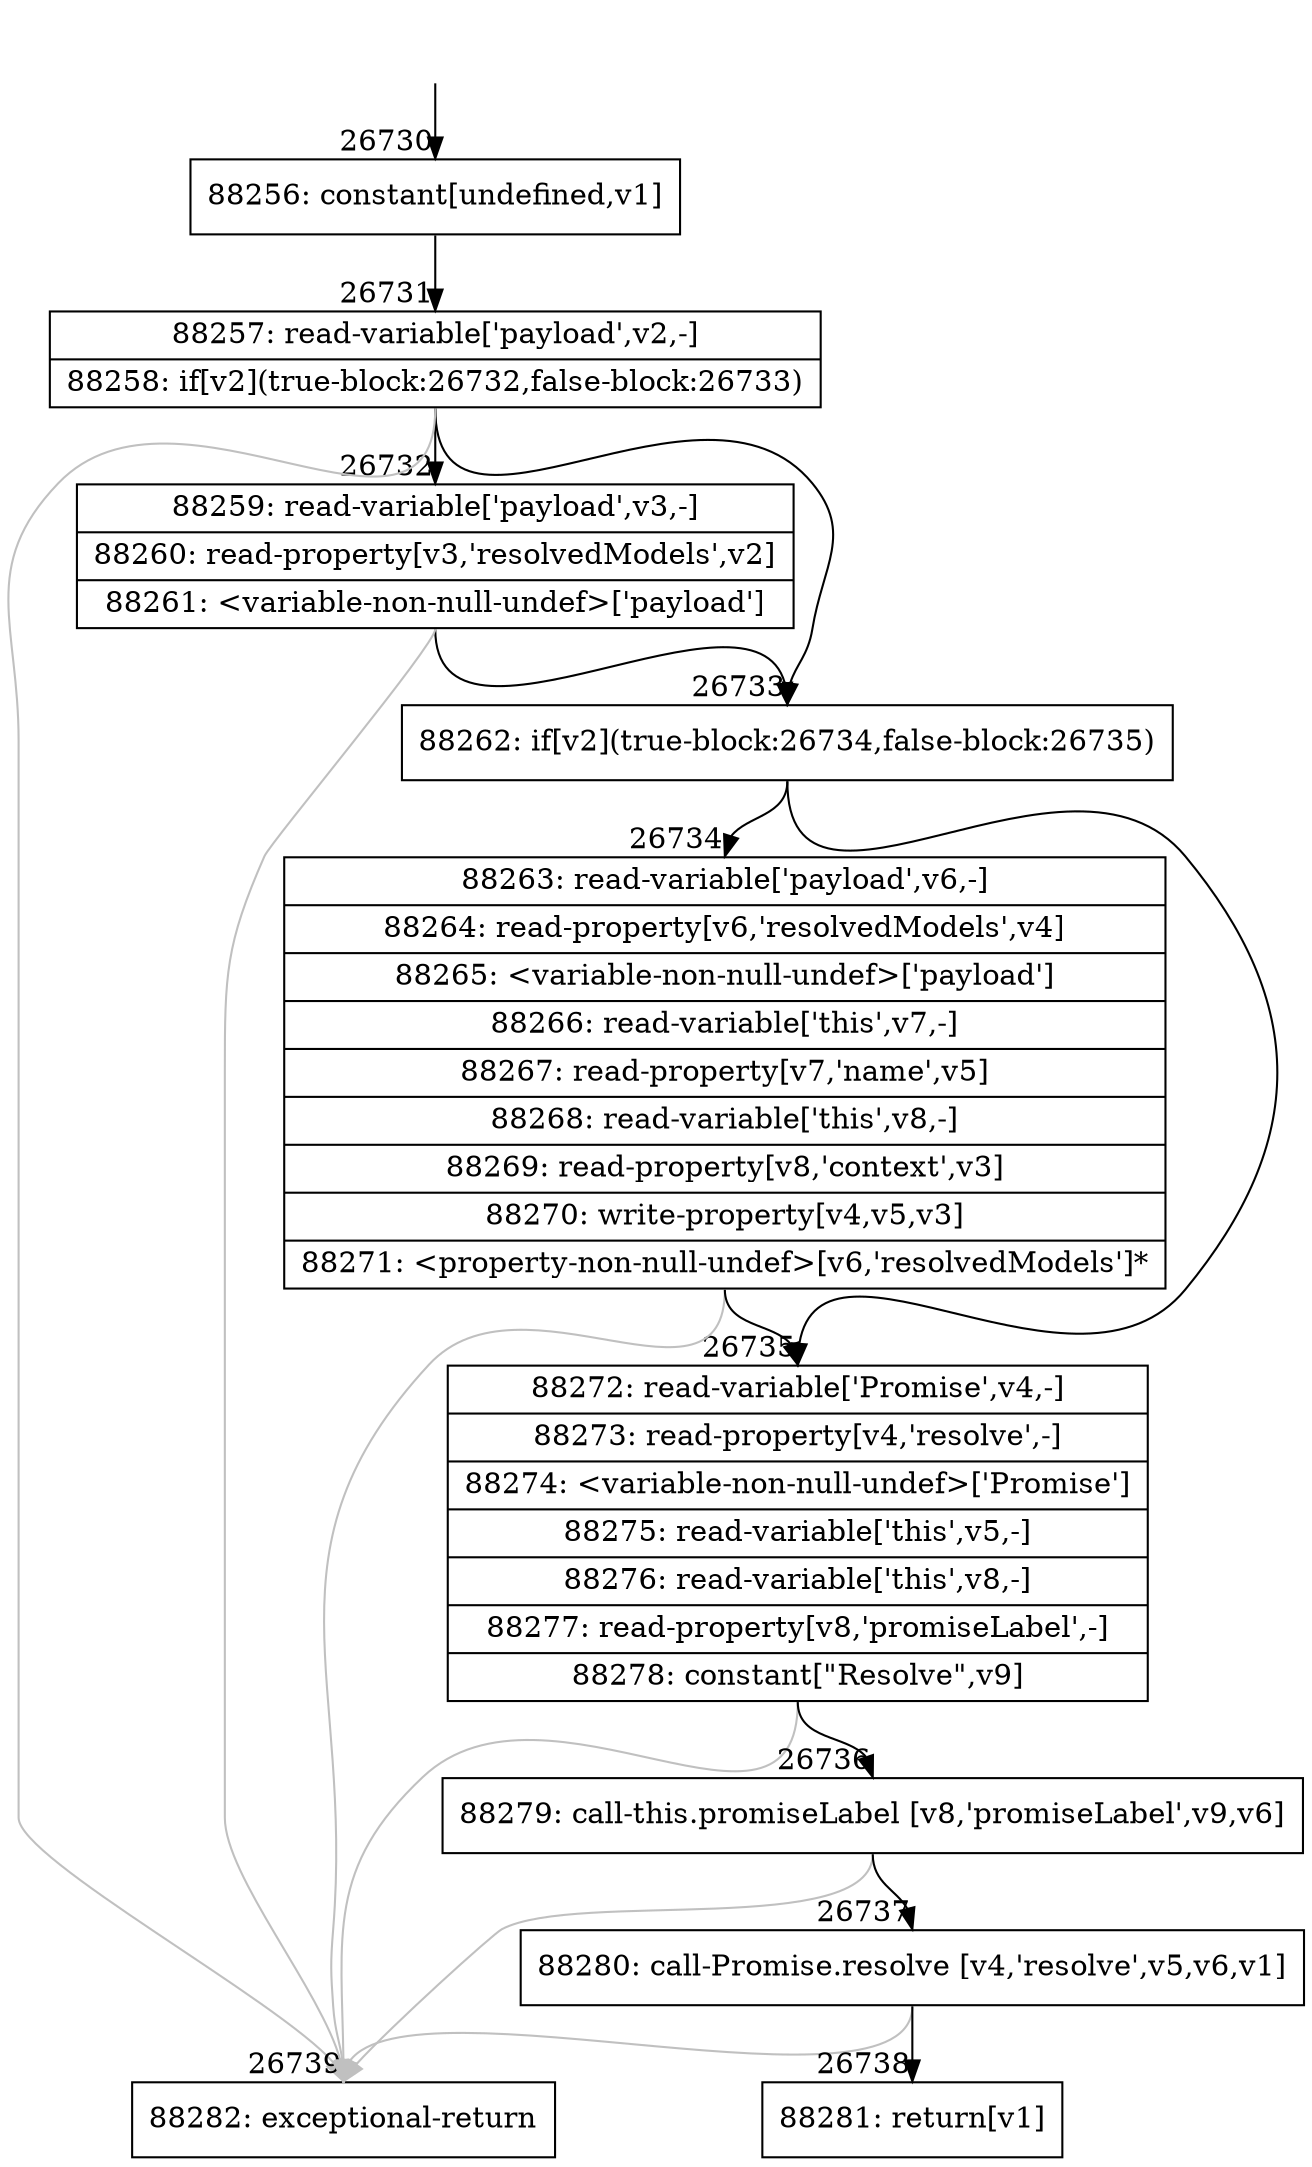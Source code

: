 digraph {
rankdir="TD"
BB_entry2342[shape=none,label=""];
BB_entry2342 -> BB26730 [tailport=s, headport=n, headlabel="    26730"]
BB26730 [shape=record label="{88256: constant[undefined,v1]}" ] 
BB26730 -> BB26731 [tailport=s, headport=n, headlabel="      26731"]
BB26731 [shape=record label="{88257: read-variable['payload',v2,-]|88258: if[v2](true-block:26732,false-block:26733)}" ] 
BB26731 -> BB26733 [tailport=s, headport=n, headlabel="      26733"]
BB26731 -> BB26732 [tailport=s, headport=n, headlabel="      26732"]
BB26731 -> BB26739 [tailport=s, headport=n, color=gray, headlabel="      26739"]
BB26732 [shape=record label="{88259: read-variable['payload',v3,-]|88260: read-property[v3,'resolvedModels',v2]|88261: \<variable-non-null-undef\>['payload']}" ] 
BB26732 -> BB26733 [tailport=s, headport=n]
BB26732 -> BB26739 [tailport=s, headport=n, color=gray]
BB26733 [shape=record label="{88262: if[v2](true-block:26734,false-block:26735)}" ] 
BB26733 -> BB26734 [tailport=s, headport=n, headlabel="      26734"]
BB26733 -> BB26735 [tailport=s, headport=n, headlabel="      26735"]
BB26734 [shape=record label="{88263: read-variable['payload',v6,-]|88264: read-property[v6,'resolvedModels',v4]|88265: \<variable-non-null-undef\>['payload']|88266: read-variable['this',v7,-]|88267: read-property[v7,'name',v5]|88268: read-variable['this',v8,-]|88269: read-property[v8,'context',v3]|88270: write-property[v4,v5,v3]|88271: \<property-non-null-undef\>[v6,'resolvedModels']*}" ] 
BB26734 -> BB26735 [tailport=s, headport=n]
BB26734 -> BB26739 [tailport=s, headport=n, color=gray]
BB26735 [shape=record label="{88272: read-variable['Promise',v4,-]|88273: read-property[v4,'resolve',-]|88274: \<variable-non-null-undef\>['Promise']|88275: read-variable['this',v5,-]|88276: read-variable['this',v8,-]|88277: read-property[v8,'promiseLabel',-]|88278: constant[\"Resolve\",v9]}" ] 
BB26735 -> BB26736 [tailport=s, headport=n, headlabel="      26736"]
BB26735 -> BB26739 [tailport=s, headport=n, color=gray]
BB26736 [shape=record label="{88279: call-this.promiseLabel [v8,'promiseLabel',v9,v6]}" ] 
BB26736 -> BB26737 [tailport=s, headport=n, headlabel="      26737"]
BB26736 -> BB26739 [tailport=s, headport=n, color=gray]
BB26737 [shape=record label="{88280: call-Promise.resolve [v4,'resolve',v5,v6,v1]}" ] 
BB26737 -> BB26738 [tailport=s, headport=n, headlabel="      26738"]
BB26737 -> BB26739 [tailport=s, headport=n, color=gray]
BB26738 [shape=record label="{88281: return[v1]}" ] 
BB26739 [shape=record label="{88282: exceptional-return}" ] 
//#$~ 48358
}
